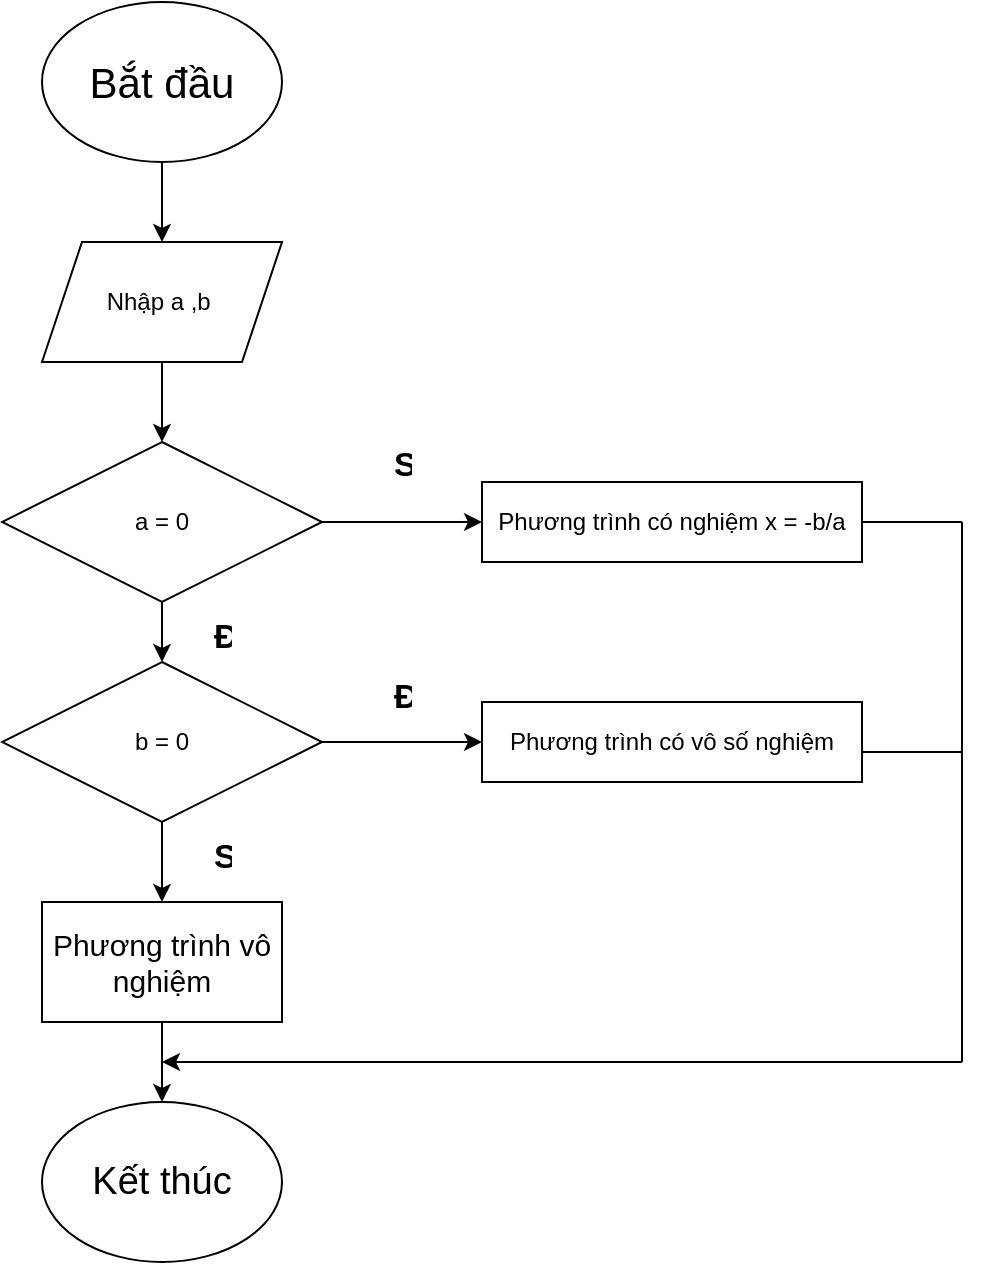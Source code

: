 <mxfile version="15.2.7" type="github">
  <diagram id="7vaSENDy1p2W6-R5xNP_" name="Page-1">
    <mxGraphModel dx="868" dy="482" grid="1" gridSize="10" guides="1" tooltips="1" connect="1" arrows="1" fold="1" page="1" pageScale="1" pageWidth="827" pageHeight="1169" math="0" shadow="0">
      <root>
        <mxCell id="0" />
        <mxCell id="1" parent="0" />
        <mxCell id="0lBaA-p3WLzCFRZYkVHC-1" value="&lt;font style=&quot;font-size: 21px&quot;&gt;Bắt đầu&lt;/font&gt;" style="ellipse;whiteSpace=wrap;html=1;" vertex="1" parent="1">
          <mxGeometry x="370" y="210" width="120" height="80" as="geometry" />
        </mxCell>
        <mxCell id="0lBaA-p3WLzCFRZYkVHC-2" value="Nhập a ,b&amp;nbsp;" style="shape=parallelogram;perimeter=parallelogramPerimeter;whiteSpace=wrap;html=1;fixedSize=1;" vertex="1" parent="1">
          <mxGeometry x="370" y="330" width="120" height="60" as="geometry" />
        </mxCell>
        <mxCell id="0lBaA-p3WLzCFRZYkVHC-3" value="a = 0" style="rhombus;whiteSpace=wrap;html=1;" vertex="1" parent="1">
          <mxGeometry x="350" y="430" width="160" height="80" as="geometry" />
        </mxCell>
        <mxCell id="0lBaA-p3WLzCFRZYkVHC-4" value="b = 0" style="rhombus;whiteSpace=wrap;html=1;" vertex="1" parent="1">
          <mxGeometry x="350" y="540" width="160" height="80" as="geometry" />
        </mxCell>
        <mxCell id="0lBaA-p3WLzCFRZYkVHC-5" value="&lt;font style=&quot;font-size: 15px&quot;&gt;Phương trình vô nghiệm&lt;/font&gt;" style="rounded=0;whiteSpace=wrap;html=1;" vertex="1" parent="1">
          <mxGeometry x="370" y="660" width="120" height="60" as="geometry" />
        </mxCell>
        <mxCell id="0lBaA-p3WLzCFRZYkVHC-6" value="&lt;font style=&quot;font-size: 19px&quot;&gt;Kết thúc&lt;/font&gt;" style="ellipse;whiteSpace=wrap;html=1;" vertex="1" parent="1">
          <mxGeometry x="370" y="760" width="120" height="80" as="geometry" />
        </mxCell>
        <mxCell id="0lBaA-p3WLzCFRZYkVHC-8" value="Phương trình có nghiệm x = -b/a" style="rounded=0;whiteSpace=wrap;html=1;" vertex="1" parent="1">
          <mxGeometry x="590" y="450" width="190" height="40" as="geometry" />
        </mxCell>
        <mxCell id="0lBaA-p3WLzCFRZYkVHC-9" value="&lt;span&gt;Phương trình có vô số nghiệm&lt;/span&gt;" style="rounded=0;whiteSpace=wrap;html=1;" vertex="1" parent="1">
          <mxGeometry x="590" y="560" width="190" height="40" as="geometry" />
        </mxCell>
        <mxCell id="0lBaA-p3WLzCFRZYkVHC-10" value="" style="endArrow=classic;html=1;entryX=0;entryY=0.5;entryDx=0;entryDy=0;exitX=1;exitY=0.5;exitDx=0;exitDy=0;" edge="1" parent="1" source="0lBaA-p3WLzCFRZYkVHC-3" target="0lBaA-p3WLzCFRZYkVHC-8">
          <mxGeometry width="50" height="50" relative="1" as="geometry">
            <mxPoint x="390" y="660" as="sourcePoint" />
            <mxPoint x="440" y="610" as="targetPoint" />
          </mxGeometry>
        </mxCell>
        <mxCell id="0lBaA-p3WLzCFRZYkVHC-12" value="" style="endArrow=classic;html=1;exitX=0.5;exitY=1;exitDx=0;exitDy=0;entryX=0.5;entryY=0;entryDx=0;entryDy=0;" edge="1" parent="1" source="0lBaA-p3WLzCFRZYkVHC-1" target="0lBaA-p3WLzCFRZYkVHC-2">
          <mxGeometry width="50" height="50" relative="1" as="geometry">
            <mxPoint x="420" y="340" as="sourcePoint" />
            <mxPoint x="470" y="290" as="targetPoint" />
          </mxGeometry>
        </mxCell>
        <mxCell id="0lBaA-p3WLzCFRZYkVHC-13" value="" style="endArrow=classic;html=1;exitX=0.5;exitY=1;exitDx=0;exitDy=0;entryX=0.5;entryY=0;entryDx=0;entryDy=0;" edge="1" parent="1" source="0lBaA-p3WLzCFRZYkVHC-2" target="0lBaA-p3WLzCFRZYkVHC-3">
          <mxGeometry width="50" height="50" relative="1" as="geometry">
            <mxPoint x="390" y="460" as="sourcePoint" />
            <mxPoint x="440" y="410" as="targetPoint" />
          </mxGeometry>
        </mxCell>
        <mxCell id="0lBaA-p3WLzCFRZYkVHC-14" value="" style="endArrow=classic;html=1;exitX=0.5;exitY=1;exitDx=0;exitDy=0;entryX=0.5;entryY=0;entryDx=0;entryDy=0;" edge="1" parent="1" source="0lBaA-p3WLzCFRZYkVHC-3" target="0lBaA-p3WLzCFRZYkVHC-4">
          <mxGeometry width="50" height="50" relative="1" as="geometry">
            <mxPoint x="390" y="560" as="sourcePoint" />
            <mxPoint x="440" y="510" as="targetPoint" />
          </mxGeometry>
        </mxCell>
        <mxCell id="0lBaA-p3WLzCFRZYkVHC-15" value="" style="endArrow=classic;html=1;entryX=0.5;entryY=0;entryDx=0;entryDy=0;" edge="1" parent="1" target="0lBaA-p3WLzCFRZYkVHC-5">
          <mxGeometry width="50" height="50" relative="1" as="geometry">
            <mxPoint x="430" y="620" as="sourcePoint" />
            <mxPoint x="440" y="610" as="targetPoint" />
          </mxGeometry>
        </mxCell>
        <mxCell id="0lBaA-p3WLzCFRZYkVHC-16" value="" style="endArrow=classic;html=1;exitX=0.5;exitY=1;exitDx=0;exitDy=0;entryX=0.5;entryY=0;entryDx=0;entryDy=0;" edge="1" parent="1" source="0lBaA-p3WLzCFRZYkVHC-5" target="0lBaA-p3WLzCFRZYkVHC-6">
          <mxGeometry width="50" height="50" relative="1" as="geometry">
            <mxPoint x="390" y="660" as="sourcePoint" />
            <mxPoint x="440" y="610" as="targetPoint" />
          </mxGeometry>
        </mxCell>
        <mxCell id="0lBaA-p3WLzCFRZYkVHC-17" value="" style="endArrow=classic;html=1;entryX=0;entryY=0.5;entryDx=0;entryDy=0;" edge="1" parent="1" target="0lBaA-p3WLzCFRZYkVHC-9">
          <mxGeometry width="50" height="50" relative="1" as="geometry">
            <mxPoint x="510" y="580" as="sourcePoint" />
            <mxPoint x="560" y="530" as="targetPoint" />
          </mxGeometry>
        </mxCell>
        <mxCell id="0lBaA-p3WLzCFRZYkVHC-18" value="Đ" style="text;strokeColor=none;fillColor=none;align=left;verticalAlign=top;spacingLeft=4;spacingRight=4;overflow=hidden;rotatable=0;points=[[0,0.5],[1,0.5]];portConstraint=eastwest;fontSize=17;fontStyle=1" vertex="1" parent="1">
          <mxGeometry x="450" y="510" width="20" height="26" as="geometry" />
        </mxCell>
        <mxCell id="0lBaA-p3WLzCFRZYkVHC-19" value="Đ" style="text;strokeColor=none;fillColor=none;align=left;verticalAlign=top;spacingLeft=4;spacingRight=4;overflow=hidden;rotatable=0;points=[[0,0.5],[1,0.5]];portConstraint=eastwest;fontSize=17;fontStyle=1" vertex="1" parent="1">
          <mxGeometry x="540" y="540" width="20" height="26" as="geometry" />
        </mxCell>
        <mxCell id="0lBaA-p3WLzCFRZYkVHC-20" value="S" style="text;strokeColor=none;fillColor=none;align=left;verticalAlign=top;spacingLeft=4;spacingRight=4;overflow=hidden;rotatable=0;points=[[0,0.5],[1,0.5]];portConstraint=eastwest;fontSize=17;fontStyle=1" vertex="1" parent="1">
          <mxGeometry x="450" y="620" width="20" height="26" as="geometry" />
        </mxCell>
        <mxCell id="0lBaA-p3WLzCFRZYkVHC-21" value="S" style="text;strokeColor=none;fillColor=none;align=left;verticalAlign=top;spacingLeft=4;spacingRight=4;overflow=hidden;rotatable=0;points=[[0,0.5],[1,0.5]];portConstraint=eastwest;fontSize=17;fontStyle=1" vertex="1" parent="1">
          <mxGeometry x="540" y="424" width="20" height="26" as="geometry" />
        </mxCell>
        <mxCell id="0lBaA-p3WLzCFRZYkVHC-22" value="" style="endArrow=classic;html=1;fontSize=17;" edge="1" parent="1">
          <mxGeometry width="50" height="50" relative="1" as="geometry">
            <mxPoint x="830" y="740" as="sourcePoint" />
            <mxPoint x="430" y="740" as="targetPoint" />
          </mxGeometry>
        </mxCell>
        <mxCell id="0lBaA-p3WLzCFRZYkVHC-23" value="" style="endArrow=none;html=1;fontSize=17;" edge="1" parent="1">
          <mxGeometry width="50" height="50" relative="1" as="geometry">
            <mxPoint x="830" y="740" as="sourcePoint" />
            <mxPoint x="830" y="470" as="targetPoint" />
          </mxGeometry>
        </mxCell>
        <mxCell id="0lBaA-p3WLzCFRZYkVHC-28" value="" style="endArrow=none;html=1;fontSize=17;" edge="1" parent="1">
          <mxGeometry width="50" height="50" relative="1" as="geometry">
            <mxPoint x="780" y="585" as="sourcePoint" />
            <mxPoint x="830" y="585" as="targetPoint" />
            <Array as="points">
              <mxPoint x="810" y="585" />
            </Array>
          </mxGeometry>
        </mxCell>
        <mxCell id="0lBaA-p3WLzCFRZYkVHC-29" value="" style="endArrow=none;html=1;fontSize=17;exitX=1;exitY=0.5;exitDx=0;exitDy=0;" edge="1" parent="1" source="0lBaA-p3WLzCFRZYkVHC-8">
          <mxGeometry width="50" height="50" relative="1" as="geometry">
            <mxPoint x="680" y="650" as="sourcePoint" />
            <mxPoint x="830" y="470" as="targetPoint" />
          </mxGeometry>
        </mxCell>
      </root>
    </mxGraphModel>
  </diagram>
</mxfile>
